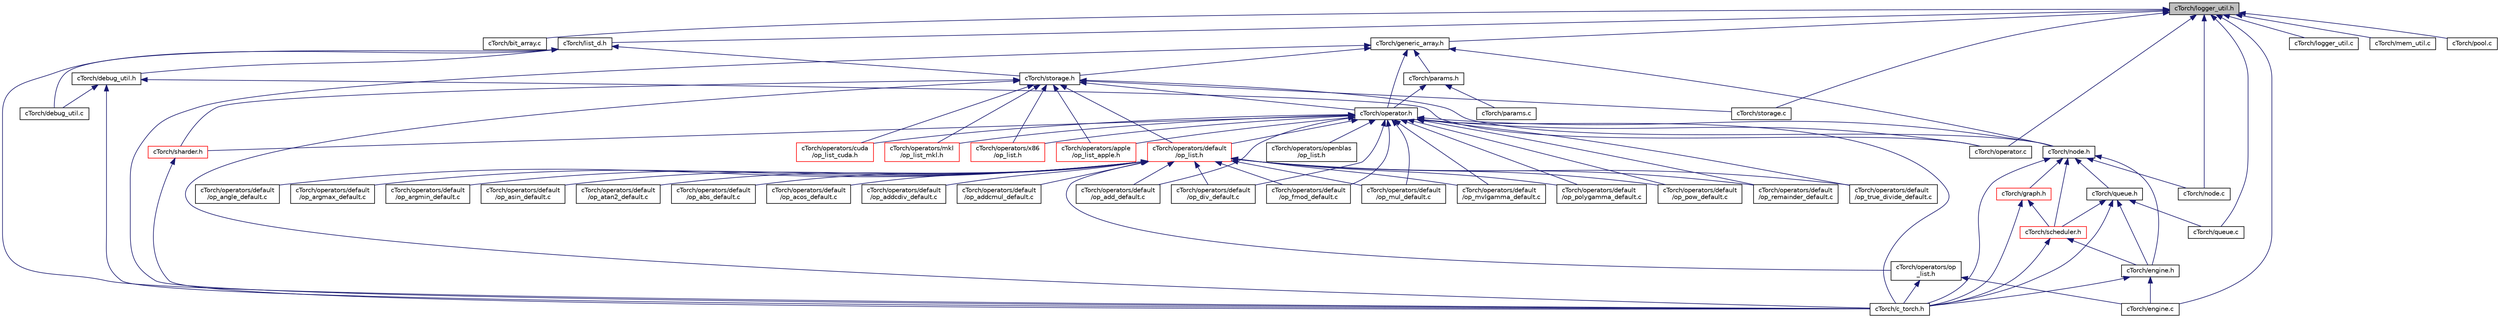 digraph "cTorch/logger_util.h"
{
 // LATEX_PDF_SIZE
  edge [fontname="Helvetica",fontsize="10",labelfontname="Helvetica",labelfontsize="10"];
  node [fontname="Helvetica",fontsize="10",shape=record];
  Node1 [label="cTorch/logger_util.h",height=0.2,width=0.4,color="black", fillcolor="grey75", style="filled", fontcolor="black",tooltip=" "];
  Node1 -> Node2 [dir="back",color="midnightblue",fontsize="10",style="solid"];
  Node2 [label="cTorch/bit_array.c",height=0.2,width=0.4,color="black", fillcolor="white", style="filled",URL="$bit__array_8c.html",tooltip=" "];
  Node1 -> Node3 [dir="back",color="midnightblue",fontsize="10",style="solid"];
  Node3 [label="cTorch/list_d.h",height=0.2,width=0.4,color="black", fillcolor="white", style="filled",URL="$list__d_8h.html",tooltip=" "];
  Node3 -> Node4 [dir="back",color="midnightblue",fontsize="10",style="solid"];
  Node4 [label="cTorch/debug_util.h",height=0.2,width=0.4,color="black", fillcolor="white", style="filled",URL="$debug__util_8h.html",tooltip=" "];
  Node4 -> Node5 [dir="back",color="midnightblue",fontsize="10",style="solid"];
  Node5 [label="cTorch/c_torch.h",height=0.2,width=0.4,color="black", fillcolor="white", style="filled",URL="$c__torch_8h.html",tooltip=" "];
  Node4 -> Node6 [dir="back",color="midnightblue",fontsize="10",style="solid"];
  Node6 [label="cTorch/debug_util.c",height=0.2,width=0.4,color="black", fillcolor="white", style="filled",URL="$debug__util_8c.html",tooltip=" "];
  Node4 -> Node7 [dir="back",color="midnightblue",fontsize="10",style="solid"];
  Node7 [label="cTorch/operator.c",height=0.2,width=0.4,color="black", fillcolor="white", style="filled",URL="$operator_8c.html",tooltip=" "];
  Node3 -> Node8 [dir="back",color="midnightblue",fontsize="10",style="solid"];
  Node8 [label="cTorch/storage.h",height=0.2,width=0.4,color="black", fillcolor="white", style="filled",URL="$storage_8h.html",tooltip=" "];
  Node8 -> Node9 [dir="back",color="midnightblue",fontsize="10",style="solid"];
  Node9 [label="cTorch/operator.h",height=0.2,width=0.4,color="black", fillcolor="white", style="filled",URL="$operator_8h.html",tooltip=" "];
  Node9 -> Node10 [dir="back",color="midnightblue",fontsize="10",style="solid"];
  Node10 [label="cTorch/node.h",height=0.2,width=0.4,color="black", fillcolor="white", style="filled",URL="$node_8h.html",tooltip=" "];
  Node10 -> Node11 [dir="back",color="midnightblue",fontsize="10",style="solid"];
  Node11 [label="cTorch/engine.h",height=0.2,width=0.4,color="black", fillcolor="white", style="filled",URL="$engine_8h.html",tooltip=" "];
  Node11 -> Node5 [dir="back",color="midnightblue",fontsize="10",style="solid"];
  Node11 -> Node12 [dir="back",color="midnightblue",fontsize="10",style="solid"];
  Node12 [label="cTorch/engine.c",height=0.2,width=0.4,color="black", fillcolor="white", style="filled",URL="$engine_8c.html",tooltip=" "];
  Node10 -> Node13 [dir="back",color="midnightblue",fontsize="10",style="solid"];
  Node13 [label="cTorch/graph.h",height=0.2,width=0.4,color="red", fillcolor="white", style="filled",URL="$graph_8h.html",tooltip=" "];
  Node13 -> Node14 [dir="back",color="midnightblue",fontsize="10",style="solid"];
  Node14 [label="cTorch/scheduler.h",height=0.2,width=0.4,color="red", fillcolor="white", style="filled",URL="$scheduler_8h.html",tooltip=" "];
  Node14 -> Node11 [dir="back",color="midnightblue",fontsize="10",style="solid"];
  Node14 -> Node5 [dir="back",color="midnightblue",fontsize="10",style="solid"];
  Node13 -> Node5 [dir="back",color="midnightblue",fontsize="10",style="solid"];
  Node10 -> Node14 [dir="back",color="midnightblue",fontsize="10",style="solid"];
  Node10 -> Node20 [dir="back",color="midnightblue",fontsize="10",style="solid"];
  Node20 [label="cTorch/queue.h",height=0.2,width=0.4,color="black", fillcolor="white", style="filled",URL="$queue_8h.html",tooltip=" "];
  Node20 -> Node14 [dir="back",color="midnightblue",fontsize="10",style="solid"];
  Node20 -> Node11 [dir="back",color="midnightblue",fontsize="10",style="solid"];
  Node20 -> Node5 [dir="back",color="midnightblue",fontsize="10",style="solid"];
  Node20 -> Node21 [dir="back",color="midnightblue",fontsize="10",style="solid"];
  Node21 [label="cTorch/queue.c",height=0.2,width=0.4,color="black", fillcolor="white", style="filled",URL="$queue_8c.html",tooltip=" "];
  Node10 -> Node5 [dir="back",color="midnightblue",fontsize="10",style="solid"];
  Node10 -> Node22 [dir="back",color="midnightblue",fontsize="10",style="solid"];
  Node22 [label="cTorch/node.c",height=0.2,width=0.4,color="black", fillcolor="white", style="filled",URL="$node_8c.html",tooltip=" "];
  Node9 -> Node5 [dir="back",color="midnightblue",fontsize="10",style="solid"];
  Node9 -> Node23 [dir="back",color="midnightblue",fontsize="10",style="solid"];
  Node23 [label="cTorch/operators/default\l/op_list.h",height=0.2,width=0.4,color="red", fillcolor="white", style="filled",URL="$default_2op__list_8h.html",tooltip=" "];
  Node23 -> Node24 [dir="back",color="midnightblue",fontsize="10",style="solid"];
  Node24 [label="cTorch/operators/op\l_list.h",height=0.2,width=0.4,color="black", fillcolor="white", style="filled",URL="$op__list_8h.html",tooltip=" "];
  Node24 -> Node5 [dir="back",color="midnightblue",fontsize="10",style="solid"];
  Node24 -> Node12 [dir="back",color="midnightblue",fontsize="10",style="solid"];
  Node23 -> Node25 [dir="back",color="midnightblue",fontsize="10",style="solid"];
  Node25 [label="cTorch/operators/default\l/op_abs_default.c",height=0.2,width=0.4,color="black", fillcolor="white", style="filled",URL="$op__abs__default_8c.html",tooltip=" "];
  Node23 -> Node26 [dir="back",color="midnightblue",fontsize="10",style="solid"];
  Node26 [label="cTorch/operators/default\l/op_acos_default.c",height=0.2,width=0.4,color="black", fillcolor="white", style="filled",URL="$op__acos__default_8c.html",tooltip=" "];
  Node23 -> Node27 [dir="back",color="midnightblue",fontsize="10",style="solid"];
  Node27 [label="cTorch/operators/default\l/op_add_default.c",height=0.2,width=0.4,color="black", fillcolor="white", style="filled",URL="$op__add__default_8c.html",tooltip=" "];
  Node23 -> Node28 [dir="back",color="midnightblue",fontsize="10",style="solid"];
  Node28 [label="cTorch/operators/default\l/op_addcdiv_default.c",height=0.2,width=0.4,color="black", fillcolor="white", style="filled",URL="$op__addcdiv__default_8c.html",tooltip=" "];
  Node23 -> Node29 [dir="back",color="midnightblue",fontsize="10",style="solid"];
  Node29 [label="cTorch/operators/default\l/op_addcmul_default.c",height=0.2,width=0.4,color="black", fillcolor="white", style="filled",URL="$op__addcmul__default_8c.html",tooltip=" "];
  Node23 -> Node30 [dir="back",color="midnightblue",fontsize="10",style="solid"];
  Node30 [label="cTorch/operators/default\l/op_angle_default.c",height=0.2,width=0.4,color="black", fillcolor="white", style="filled",URL="$op__angle__default_8c.html",tooltip=" "];
  Node23 -> Node31 [dir="back",color="midnightblue",fontsize="10",style="solid"];
  Node31 [label="cTorch/operators/default\l/op_argmax_default.c",height=0.2,width=0.4,color="black", fillcolor="white", style="filled",URL="$op__argmax__default_8c.html",tooltip=" "];
  Node23 -> Node32 [dir="back",color="midnightblue",fontsize="10",style="solid"];
  Node32 [label="cTorch/operators/default\l/op_argmin_default.c",height=0.2,width=0.4,color="black", fillcolor="white", style="filled",URL="$op__argmin__default_8c.html",tooltip=" "];
  Node23 -> Node33 [dir="back",color="midnightblue",fontsize="10",style="solid"];
  Node33 [label="cTorch/operators/default\l/op_asin_default.c",height=0.2,width=0.4,color="black", fillcolor="white", style="filled",URL="$op__asin__default_8c.html",tooltip=" "];
  Node23 -> Node34 [dir="back",color="midnightblue",fontsize="10",style="solid"];
  Node34 [label="cTorch/operators/default\l/op_atan2_default.c",height=0.2,width=0.4,color="black", fillcolor="white", style="filled",URL="$op__atan2__default_8c.html",tooltip=" "];
  Node23 -> Node47 [dir="back",color="midnightblue",fontsize="10",style="solid"];
  Node47 [label="cTorch/operators/default\l/op_div_default.c",height=0.2,width=0.4,color="black", fillcolor="white", style="filled",URL="$op__div__default_8c.html",tooltip=" "];
  Node23 -> Node55 [dir="back",color="midnightblue",fontsize="10",style="solid"];
  Node55 [label="cTorch/operators/default\l/op_fmod_default.c",height=0.2,width=0.4,color="black", fillcolor="white", style="filled",URL="$op__fmod__default_8c.html",tooltip=" "];
  Node23 -> Node71 [dir="back",color="midnightblue",fontsize="10",style="solid"];
  Node71 [label="cTorch/operators/default\l/op_mul_default.c",height=0.2,width=0.4,color="black", fillcolor="white", style="filled",URL="$op__mul__default_8c.html",tooltip=" "];
  Node23 -> Node72 [dir="back",color="midnightblue",fontsize="10",style="solid"];
  Node72 [label="cTorch/operators/default\l/op_mvlgamma_default.c",height=0.2,width=0.4,color="black", fillcolor="white", style="filled",URL="$op__mvlgamma__default_8c.html",tooltip=" "];
  Node23 -> Node74 [dir="back",color="midnightblue",fontsize="10",style="solid"];
  Node74 [label="cTorch/operators/default\l/op_polygamma_default.c",height=0.2,width=0.4,color="black", fillcolor="white", style="filled",URL="$op__polygamma__default_8c.html",tooltip=" "];
  Node23 -> Node75 [dir="back",color="midnightblue",fontsize="10",style="solid"];
  Node75 [label="cTorch/operators/default\l/op_pow_default.c",height=0.2,width=0.4,color="black", fillcolor="white", style="filled",URL="$op__pow__default_8c.html",tooltip=" "];
  Node23 -> Node77 [dir="back",color="midnightblue",fontsize="10",style="solid"];
  Node77 [label="cTorch/operators/default\l/op_remainder_default.c",height=0.2,width=0.4,color="black", fillcolor="white", style="filled",URL="$op__remainder__default_8c.html",tooltip=" "];
  Node23 -> Node89 [dir="back",color="midnightblue",fontsize="10",style="solid"];
  Node89 [label="cTorch/operators/default\l/op_true_divide_default.c",height=0.2,width=0.4,color="black", fillcolor="white", style="filled",URL="$op__true__divide__default_8c.html",tooltip=" "];
  Node9 -> Node91 [dir="back",color="midnightblue",fontsize="10",style="solid"];
  Node91 [label="cTorch/sharder.h",height=0.2,width=0.4,color="red", fillcolor="white", style="filled",URL="$sharder_8h.html",tooltip=" "];
  Node91 -> Node5 [dir="back",color="midnightblue",fontsize="10",style="solid"];
  Node9 -> Node7 [dir="back",color="midnightblue",fontsize="10",style="solid"];
  Node9 -> Node93 [dir="back",color="midnightblue",fontsize="10",style="solid"];
  Node93 [label="cTorch/operators/apple\l/op_list_apple.h",height=0.2,width=0.4,color="red", fillcolor="white", style="filled",URL="$op__list__apple_8h.html",tooltip=" "];
  Node9 -> Node123 [dir="back",color="midnightblue",fontsize="10",style="solid"];
  Node123 [label="cTorch/operators/cuda\l/op_list_cuda.h",height=0.2,width=0.4,color="red", fillcolor="white", style="filled",URL="$op__list__cuda_8h.html",tooltip=" "];
  Node9 -> Node27 [dir="back",color="midnightblue",fontsize="10",style="solid"];
  Node9 -> Node47 [dir="back",color="midnightblue",fontsize="10",style="solid"];
  Node9 -> Node55 [dir="back",color="midnightblue",fontsize="10",style="solid"];
  Node9 -> Node71 [dir="back",color="midnightblue",fontsize="10",style="solid"];
  Node9 -> Node72 [dir="back",color="midnightblue",fontsize="10",style="solid"];
  Node9 -> Node74 [dir="back",color="midnightblue",fontsize="10",style="solid"];
  Node9 -> Node75 [dir="back",color="midnightblue",fontsize="10",style="solid"];
  Node9 -> Node77 [dir="back",color="midnightblue",fontsize="10",style="solid"];
  Node9 -> Node89 [dir="back",color="midnightblue",fontsize="10",style="solid"];
  Node9 -> Node125 [dir="back",color="midnightblue",fontsize="10",style="solid"];
  Node125 [label="cTorch/operators/mkl\l/op_list_mkl.h",height=0.2,width=0.4,color="red", fillcolor="white", style="filled",URL="$op__list__mkl_8h.html",tooltip=" "];
  Node9 -> Node161 [dir="back",color="midnightblue",fontsize="10",style="solid"];
  Node161 [label="cTorch/operators/openblas\l/op_list.h",height=0.2,width=0.4,color="black", fillcolor="white", style="filled",URL="$openblas_2op__list_8h.html",tooltip=" "];
  Node9 -> Node162 [dir="back",color="midnightblue",fontsize="10",style="solid"];
  Node162 [label="cTorch/operators/x86\l/op_list.h",height=0.2,width=0.4,color="red", fillcolor="white", style="filled",URL="$x86_2op__list_8h.html",tooltip=" "];
  Node8 -> Node10 [dir="back",color="midnightblue",fontsize="10",style="solid"];
  Node8 -> Node23 [dir="back",color="midnightblue",fontsize="10",style="solid"];
  Node8 -> Node91 [dir="back",color="midnightblue",fontsize="10",style="solid"];
  Node8 -> Node5 [dir="back",color="midnightblue",fontsize="10",style="solid"];
  Node8 -> Node93 [dir="back",color="midnightblue",fontsize="10",style="solid"];
  Node8 -> Node123 [dir="back",color="midnightblue",fontsize="10",style="solid"];
  Node8 -> Node125 [dir="back",color="midnightblue",fontsize="10",style="solid"];
  Node8 -> Node162 [dir="back",color="midnightblue",fontsize="10",style="solid"];
  Node8 -> Node164 [dir="back",color="midnightblue",fontsize="10",style="solid"];
  Node164 [label="cTorch/storage.c",height=0.2,width=0.4,color="black", fillcolor="white", style="filled",URL="$storage_8c.html",tooltip=" "];
  Node3 -> Node5 [dir="back",color="midnightblue",fontsize="10",style="solid"];
  Node3 -> Node6 [dir="back",color="midnightblue",fontsize="10",style="solid"];
  Node1 -> Node165 [dir="back",color="midnightblue",fontsize="10",style="solid"];
  Node165 [label="cTorch/generic_array.h",height=0.2,width=0.4,color="black", fillcolor="white", style="filled",URL="$generic__array_8h.html",tooltip=" "];
  Node165 -> Node10 [dir="back",color="midnightblue",fontsize="10",style="solid"];
  Node165 -> Node9 [dir="back",color="midnightblue",fontsize="10",style="solid"];
  Node165 -> Node166 [dir="back",color="midnightblue",fontsize="10",style="solid"];
  Node166 [label="cTorch/params.h",height=0.2,width=0.4,color="black", fillcolor="white", style="filled",URL="$params_8h.html",tooltip=" "];
  Node166 -> Node9 [dir="back",color="midnightblue",fontsize="10",style="solid"];
  Node166 -> Node167 [dir="back",color="midnightblue",fontsize="10",style="solid"];
  Node167 [label="cTorch/params.c",height=0.2,width=0.4,color="black", fillcolor="white", style="filled",URL="$params_8c.html",tooltip=" "];
  Node165 -> Node8 [dir="back",color="midnightblue",fontsize="10",style="solid"];
  Node165 -> Node5 [dir="back",color="midnightblue",fontsize="10",style="solid"];
  Node1 -> Node12 [dir="back",color="midnightblue",fontsize="10",style="solid"];
  Node1 -> Node168 [dir="back",color="midnightblue",fontsize="10",style="solid"];
  Node168 [label="cTorch/logger_util.c",height=0.2,width=0.4,color="black", fillcolor="white", style="filled",URL="$logger__util_8c.html",tooltip=" "];
  Node1 -> Node169 [dir="back",color="midnightblue",fontsize="10",style="solid"];
  Node169 [label="cTorch/mem_util.c",height=0.2,width=0.4,color="black", fillcolor="white", style="filled",URL="$mem__util_8c.html",tooltip=" "];
  Node1 -> Node22 [dir="back",color="midnightblue",fontsize="10",style="solid"];
  Node1 -> Node7 [dir="back",color="midnightblue",fontsize="10",style="solid"];
  Node1 -> Node16 [dir="back",color="midnightblue",fontsize="10",style="solid"];
  Node16 [label="cTorch/pool.c",height=0.2,width=0.4,color="black", fillcolor="white", style="filled",URL="$pool_8c.html",tooltip=" "];
  Node1 -> Node21 [dir="back",color="midnightblue",fontsize="10",style="solid"];
  Node1 -> Node164 [dir="back",color="midnightblue",fontsize="10",style="solid"];
}
